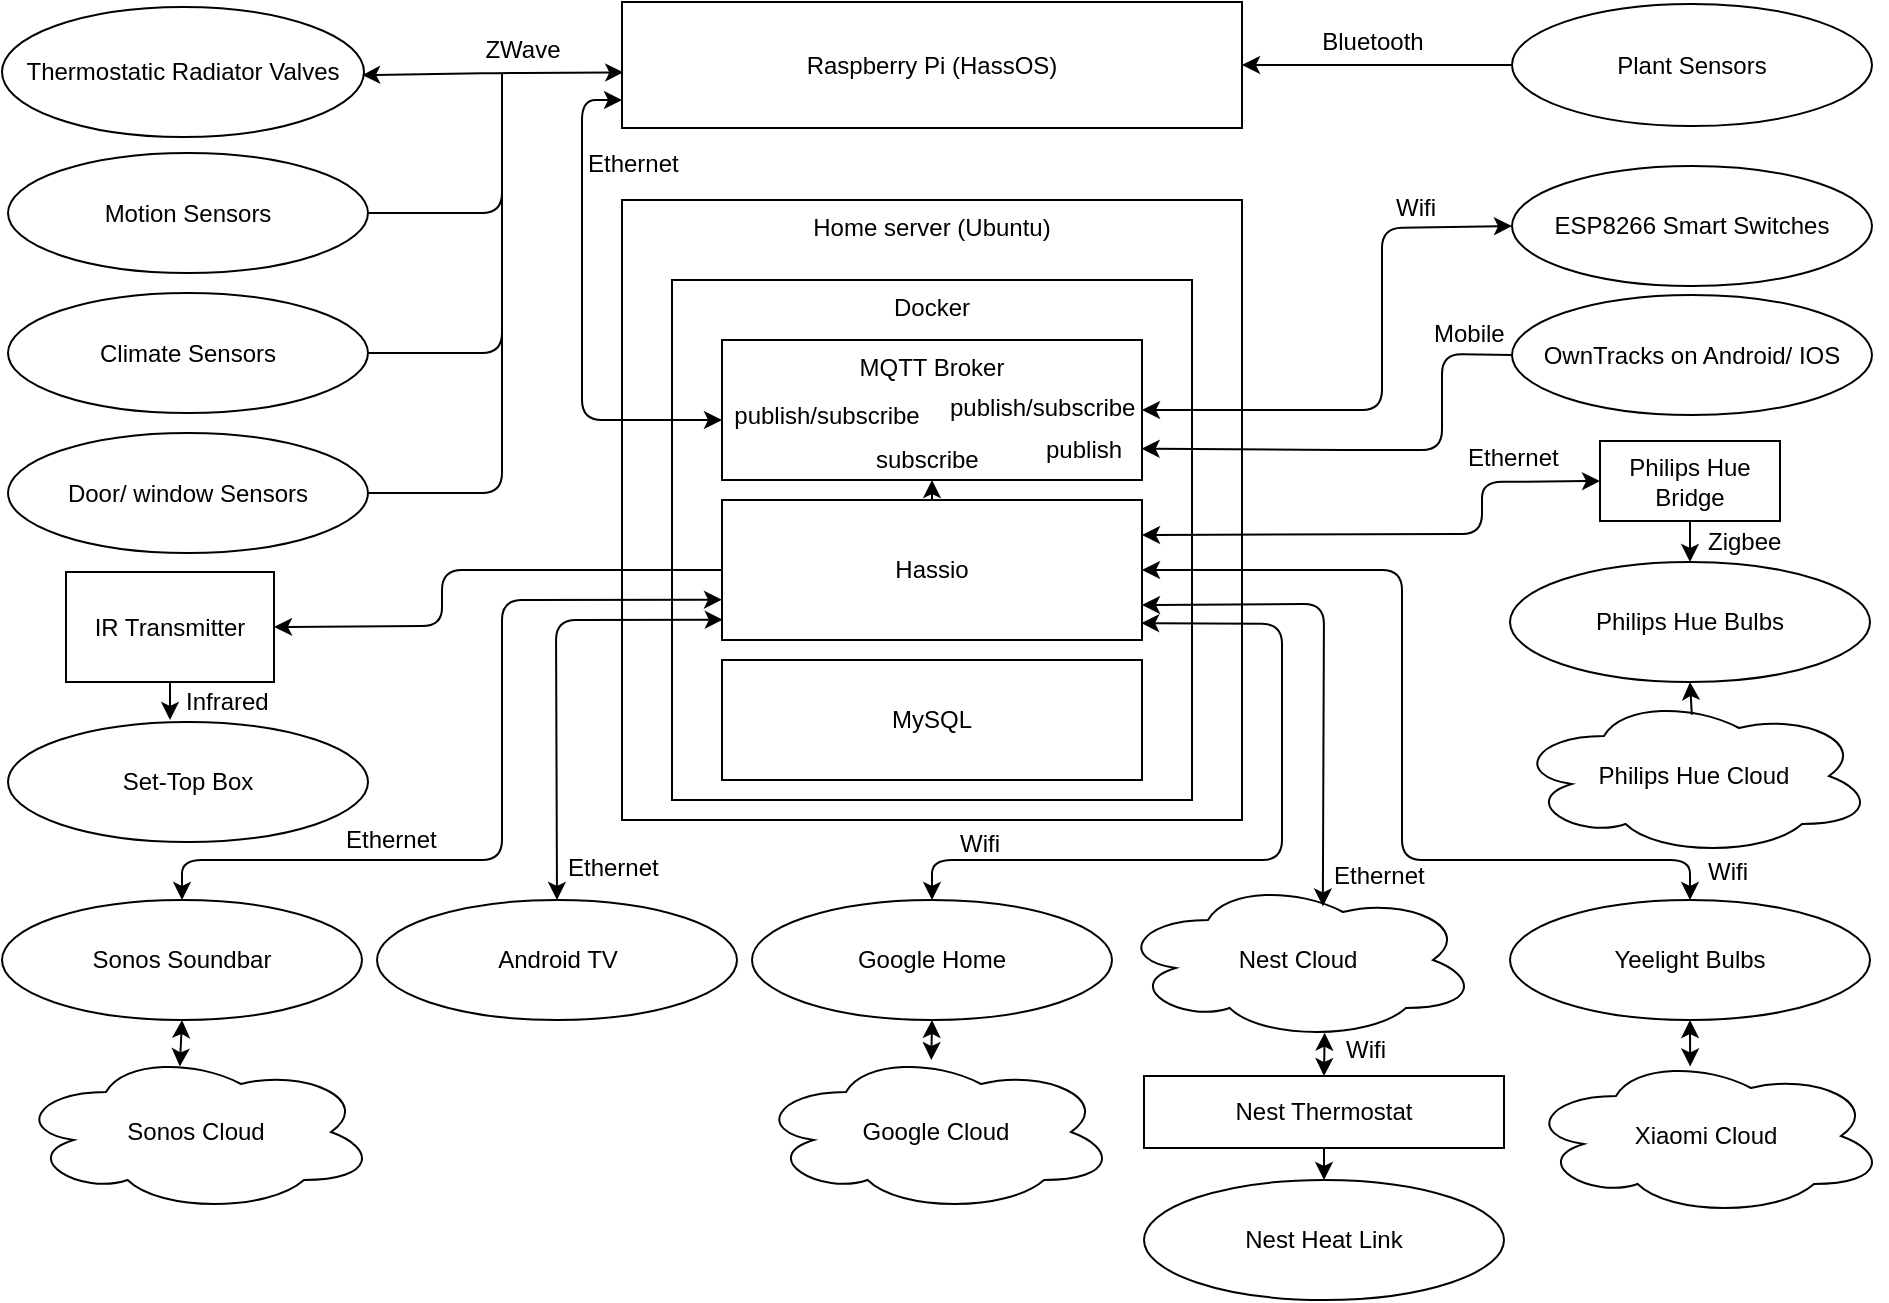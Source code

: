 <mxfile version="10.7.3" type="device"><diagram id="NNPNPeUko9p4HXI2ztTW" name="Page-1"><mxGraphModel dx="961" dy="493" grid="1" gridSize="10" guides="1" tooltips="1" connect="1" arrows="1" fold="1" page="1" pageScale="1" pageWidth="826" pageHeight="1169" math="0" shadow="0"><root><mxCell id="0"/><mxCell id="1" parent="0"/><mxCell id="KnLTxiWN3YqVH1nV81MG-20" value="" style="group" vertex="1" connectable="0" parent="1"><mxGeometry x="340" y="130" width="310" height="330" as="geometry"/></mxCell><mxCell id="KnLTxiWN3YqVH1nV81MG-18" value="" style="group" vertex="1" connectable="0" parent="KnLTxiWN3YqVH1nV81MG-20"><mxGeometry width="310" height="330" as="geometry"/></mxCell><mxCell id="KnLTxiWN3YqVH1nV81MG-66" value="" style="group" vertex="1" connectable="0" parent="KnLTxiWN3YqVH1nV81MG-18"><mxGeometry y="20" width="310" height="310" as="geometry"/></mxCell><mxCell id="KnLTxiWN3YqVH1nV81MG-2" value="&lt;div style=&quot;text-align: center&quot;&gt;&lt;span&gt;Home server (Ubuntu)&lt;/span&gt;&lt;/div&gt;" style="rounded=0;whiteSpace=wrap;html=1;align=center;verticalAlign=top;" vertex="1" parent="KnLTxiWN3YqVH1nV81MG-66"><mxGeometry width="310" height="310" as="geometry"/></mxCell><mxCell id="KnLTxiWN3YqVH1nV81MG-9" value="Docker" style="whiteSpace=wrap;html=1;aspect=fixed;align=center;verticalAlign=top;" vertex="1" parent="KnLTxiWN3YqVH1nV81MG-66"><mxGeometry x="25" y="40" width="260" height="260" as="geometry"/></mxCell><mxCell id="KnLTxiWN3YqVH1nV81MG-7" value="Hassio&lt;br&gt;" style="rounded=0;whiteSpace=wrap;html=1;align=center;" vertex="1" parent="KnLTxiWN3YqVH1nV81MG-66"><mxGeometry x="50" y="150" width="210" height="70" as="geometry"/></mxCell><mxCell id="KnLTxiWN3YqVH1nV81MG-10" value="MQTT Broker" style="rounded=0;whiteSpace=wrap;html=1;align=center;verticalAlign=top;" vertex="1" parent="KnLTxiWN3YqVH1nV81MG-66"><mxGeometry x="50" y="70" width="210" height="70" as="geometry"/></mxCell><mxCell id="KnLTxiWN3YqVH1nV81MG-12" value="MySQL" style="rounded=0;whiteSpace=wrap;html=1;align=center;" vertex="1" parent="KnLTxiWN3YqVH1nV81MG-66"><mxGeometry x="50" y="230" width="210" height="60" as="geometry"/></mxCell><mxCell id="KnLTxiWN3YqVH1nV81MG-118" value="" style="endArrow=classic;html=1;entryX=0.5;entryY=1;entryDx=0;entryDy=0;exitX=0.5;exitY=0;exitDx=0;exitDy=0;" edge="1" parent="KnLTxiWN3YqVH1nV81MG-66" source="KnLTxiWN3YqVH1nV81MG-7" target="KnLTxiWN3YqVH1nV81MG-10"><mxGeometry width="50" height="50" relative="1" as="geometry"><mxPoint x="-310" y="580" as="sourcePoint"/><mxPoint x="-260" y="530" as="targetPoint"/></mxGeometry></mxCell><mxCell id="KnLTxiWN3YqVH1nV81MG-120" value="subscribe" style="text;html=1;resizable=0;points=[];autosize=1;align=left;verticalAlign=top;spacingTop=-4;" vertex="1" parent="KnLTxiWN3YqVH1nV81MG-66"><mxGeometry x="125" y="120" width="70" height="20" as="geometry"/></mxCell><mxCell id="KnLTxiWN3YqVH1nV81MG-78" value="publish/subscribe" style="text;html=1;direction=south;" vertex="1" parent="KnLTxiWN3YqVH1nV81MG-66"><mxGeometry x="162" y="90" width="98" height="24" as="geometry"/></mxCell><mxCell id="KnLTxiWN3YqVH1nV81MG-117" value="Ethernet" style="text;html=1;resizable=0;points=[];autosize=1;align=left;verticalAlign=top;spacingTop=-4;" vertex="1" parent="KnLTxiWN3YqVH1nV81MG-18"><mxGeometry x="-19" y="-8" width="60" height="20" as="geometry"/></mxCell><mxCell id="KnLTxiWN3YqVH1nV81MG-22" value="" style="endArrow=classic;html=1;startArrow=classic;startFill=1;endFill=1;" edge="1" parent="1"><mxGeometry width="50" height="50" relative="1" as="geometry"><mxPoint x="390" y="260" as="sourcePoint"/><mxPoint x="340" y="100" as="targetPoint"/><Array as="points"><mxPoint x="320" y="260"/><mxPoint x="320" y="100"/></Array></mxGeometry></mxCell><mxCell id="KnLTxiWN3YqVH1nV81MG-32" value="publish/subscribe" style="text;html=1;resizable=0;points=[];align=center;verticalAlign=middle;labelBackgroundColor=#ffffff;" vertex="1" connectable="0" parent="KnLTxiWN3YqVH1nV81MG-22"><mxGeometry x="0.366" y="1" relative="1" as="geometry"><mxPoint x="123" y="99" as="offset"/></mxGeometry></mxCell><mxCell id="KnLTxiWN3YqVH1nV81MG-24" value="Motion Sensors" style="ellipse;whiteSpace=wrap;html=1;align=center;" vertex="1" parent="1"><mxGeometry x="33" y="126.5" width="180" height="60" as="geometry"/></mxCell><mxCell id="KnLTxiWN3YqVH1nV81MG-25" value="Thermostatic Radiator Valves" style="ellipse;whiteSpace=wrap;html=1;align=center;" vertex="1" parent="1"><mxGeometry x="30" y="53.5" width="181" height="65" as="geometry"/></mxCell><mxCell id="KnLTxiWN3YqVH1nV81MG-26" value="Door/ window Sensors" style="ellipse;whiteSpace=wrap;html=1;align=center;" vertex="1" parent="1"><mxGeometry x="33" y="266.5" width="180" height="60" as="geometry"/></mxCell><mxCell id="KnLTxiWN3YqVH1nV81MG-27" value="Climate Sensors" style="ellipse;whiteSpace=wrap;html=1;align=center;" vertex="1" parent="1"><mxGeometry x="33" y="196.5" width="180" height="60" as="geometry"/></mxCell><mxCell id="KnLTxiWN3YqVH1nV81MG-28" value="Raspberry Pi (HassOS)" style="rounded=0;whiteSpace=wrap;html=1;" vertex="1" parent="1"><mxGeometry x="340" y="51" width="310" height="63" as="geometry"/></mxCell><mxCell id="KnLTxiWN3YqVH1nV81MG-30" value="Plant Sensors" style="ellipse;whiteSpace=wrap;html=1;align=center;" vertex="1" parent="1"><mxGeometry x="785" y="52" width="180" height="61" as="geometry"/></mxCell><mxCell id="KnLTxiWN3YqVH1nV81MG-35" value="" style="endArrow=none;html=1;entryX=0;entryY=0.5;entryDx=0;entryDy=0;exitX=1;exitY=0.5;exitDx=0;exitDy=0;startArrow=classic;startFill=1;endFill=0;" edge="1" parent="1" source="KnLTxiWN3YqVH1nV81MG-28" target="KnLTxiWN3YqVH1nV81MG-30"><mxGeometry width="50" height="50" relative="1" as="geometry"><mxPoint x="730" y="-50" as="sourcePoint"/><mxPoint x="490" y="-80" as="targetPoint"/><Array as="points"/></mxGeometry></mxCell><mxCell id="KnLTxiWN3YqVH1nV81MG-38" value="Bluetooth" style="text;html=1;resizable=0;points=[];align=center;verticalAlign=middle;labelBackgroundColor=#ffffff;direction=south;" vertex="1" connectable="0" parent="KnLTxiWN3YqVH1nV81MG-35"><mxGeometry x="0.613" y="-4" relative="1" as="geometry"><mxPoint x="-44.5" y="-15.5" as="offset"/></mxGeometry></mxCell><mxCell id="KnLTxiWN3YqVH1nV81MG-37" value="ESP8266 Smart Switches" style="ellipse;whiteSpace=wrap;html=1;align=center;" vertex="1" parent="1"><mxGeometry x="785" y="133" width="180" height="60" as="geometry"/></mxCell><mxCell id="KnLTxiWN3YqVH1nV81MG-39" value="" style="endArrow=classic;html=1;entryX=1;entryY=0.5;entryDx=0;entryDy=0;exitX=0.002;exitY=0.558;exitDx=0;exitDy=0;exitPerimeter=0;startArrow=classic;startFill=1;" edge="1" parent="1" source="KnLTxiWN3YqVH1nV81MG-28"><mxGeometry width="50" height="50" relative="1" as="geometry"><mxPoint x="340" y="88" as="sourcePoint"/><mxPoint x="210.059" y="87.559" as="targetPoint"/><Array as="points"><mxPoint x="280" y="86.5"/></Array></mxGeometry></mxCell><mxCell id="KnLTxiWN3YqVH1nV81MG-46" value="ZWave" style="text;html=1;resizable=0;points=[];align=center;verticalAlign=middle;labelBackgroundColor=#ffffff;" vertex="1" connectable="0" parent="KnLTxiWN3YqVH1nV81MG-39"><mxGeometry x="-0.552" y="4" relative="1" as="geometry"><mxPoint x="-21.5" y="-15.5" as="offset"/></mxGeometry></mxCell><mxCell id="KnLTxiWN3YqVH1nV81MG-42" value="" style="endArrow=none;html=1;entryX=1;entryY=0.5;entryDx=0;entryDy=0;endFill=0;" edge="1" parent="1" target="KnLTxiWN3YqVH1nV81MG-24"><mxGeometry width="50" height="50" relative="1" as="geometry"><mxPoint x="280" y="86.5" as="sourcePoint"/><mxPoint x="80" y="482.5" as="targetPoint"/><Array as="points"><mxPoint x="280" y="156.5"/></Array></mxGeometry></mxCell><mxCell id="KnLTxiWN3YqVH1nV81MG-43" value="" style="endArrow=none;html=1;entryX=1;entryY=0.5;entryDx=0;entryDy=0;endFill=0;" edge="1" parent="1" target="KnLTxiWN3YqVH1nV81MG-27"><mxGeometry width="50" height="50" relative="1" as="geometry"><mxPoint x="280" y="86.5" as="sourcePoint"/><mxPoint x="80" y="482.5" as="targetPoint"/><Array as="points"><mxPoint x="280" y="226.5"/></Array></mxGeometry></mxCell><mxCell id="KnLTxiWN3YqVH1nV81MG-44" value="" style="endArrow=none;html=1;entryX=1;entryY=0.5;entryDx=0;entryDy=0;startArrow=none;startFill=0;endFill=0;" edge="1" parent="1" target="KnLTxiWN3YqVH1nV81MG-26"><mxGeometry width="50" height="50" relative="1" as="geometry"><mxPoint x="280" y="86.5" as="sourcePoint"/><mxPoint x="80" y="482.5" as="targetPoint"/><Array as="points"><mxPoint x="280" y="296.5"/></Array></mxGeometry></mxCell><mxCell id="KnLTxiWN3YqVH1nV81MG-48" value="OwnTracks on Android/ IOS" style="ellipse;whiteSpace=wrap;html=1;align=center;" vertex="1" parent="1"><mxGeometry x="785" y="197.5" width="180" height="60" as="geometry"/></mxCell><mxCell id="KnLTxiWN3YqVH1nV81MG-50" value="Sonos Soundbar" style="ellipse;whiteSpace=wrap;html=1;align=center;" vertex="1" parent="1"><mxGeometry x="30" y="500" width="180" height="60" as="geometry"/></mxCell><mxCell id="KnLTxiWN3YqVH1nV81MG-51" value="Android TV" style="ellipse;whiteSpace=wrap;html=1;align=center;" vertex="1" parent="1"><mxGeometry x="217.5" y="500" width="180" height="60" as="geometry"/></mxCell><mxCell id="KnLTxiWN3YqVH1nV81MG-52" value="Google Home" style="ellipse;whiteSpace=wrap;html=1;align=center;" vertex="1" parent="1"><mxGeometry x="405" y="500" width="180" height="60" as="geometry"/></mxCell><mxCell id="KnLTxiWN3YqVH1nV81MG-53" value="Philips Hue Bulbs" style="ellipse;whiteSpace=wrap;html=1;align=center;" vertex="1" parent="1"><mxGeometry x="784" y="331" width="180" height="60" as="geometry"/></mxCell><mxCell id="KnLTxiWN3YqVH1nV81MG-54" value="Nest Cloud" style="ellipse;shape=cloud;whiteSpace=wrap;html=1;align=center;" vertex="1" parent="1"><mxGeometry x="588" y="490" width="180" height="80" as="geometry"/></mxCell><mxCell id="KnLTxiWN3YqVH1nV81MG-56" value="Nest Heat Link" style="ellipse;whiteSpace=wrap;html=1;align=center;" vertex="1" parent="1"><mxGeometry x="601" y="640" width="180" height="60" as="geometry"/></mxCell><mxCell id="KnLTxiWN3YqVH1nV81MG-58" value="Google Cloud" style="ellipse;shape=cloud;whiteSpace=wrap;html=1;align=center;" vertex="1" parent="1"><mxGeometry x="407" y="576" width="180" height="80" as="geometry"/></mxCell><mxCell id="KnLTxiWN3YqVH1nV81MG-59" value="Sonos Cloud" style="ellipse;shape=cloud;whiteSpace=wrap;html=1;align=center;" vertex="1" parent="1"><mxGeometry x="37" y="576" width="180" height="80" as="geometry"/></mxCell><mxCell id="KnLTxiWN3YqVH1nV81MG-60" value="Philips Hue Cloud" style="ellipse;shape=cloud;whiteSpace=wrap;html=1;align=center;" vertex="1" parent="1"><mxGeometry x="786" y="398" width="180" height="80" as="geometry"/></mxCell><mxCell id="KnLTxiWN3YqVH1nV81MG-61" value="Philips Hue Bridge" style="rounded=0;whiteSpace=wrap;html=1;align=center;" vertex="1" parent="1"><mxGeometry x="829" y="270.5" width="90" height="40" as="geometry"/></mxCell><mxCell id="KnLTxiWN3YqVH1nV81MG-63" value="Zigbee" style="text;html=1;resizable=0;points=[];autosize=1;align=left;verticalAlign=top;spacingTop=-4;" vertex="1" parent="1"><mxGeometry x="881" y="311" width="50" height="20" as="geometry"/></mxCell><mxCell id="KnLTxiWN3YqVH1nV81MG-67" value="" style="endArrow=classic;html=1;exitX=0.5;exitY=1;exitDx=0;exitDy=0;entryX=0.5;entryY=0;entryDx=0;entryDy=0;" edge="1" parent="1" source="KnLTxiWN3YqVH1nV81MG-61" target="KnLTxiWN3YqVH1nV81MG-53"><mxGeometry width="50" height="50" relative="1" as="geometry"><mxPoint x="550" y="821" as="sourcePoint"/><mxPoint x="600" y="771" as="targetPoint"/></mxGeometry></mxCell><mxCell id="KnLTxiWN3YqVH1nV81MG-68" value="Yeelight Bulbs" style="ellipse;whiteSpace=wrap;html=1;align=center;" vertex="1" parent="1"><mxGeometry x="784" y="500" width="180" height="60" as="geometry"/></mxCell><mxCell id="KnLTxiWN3YqVH1nV81MG-69" value="Xiaomi Cloud" style="ellipse;shape=cloud;whiteSpace=wrap;html=1;align=center;" vertex="1" parent="1"><mxGeometry x="792" y="578" width="180" height="80" as="geometry"/></mxCell><mxCell id="KnLTxiWN3YqVH1nV81MG-72" value="" style="endArrow=classic;html=1;exitX=0;exitY=0.5;exitDx=0;exitDy=0;startArrow=classic;startFill=1;entryX=1;entryY=0.5;entryDx=0;entryDy=0;" edge="1" parent="1" source="KnLTxiWN3YqVH1nV81MG-37" target="KnLTxiWN3YqVH1nV81MG-10"><mxGeometry width="50" height="50" relative="1" as="geometry"><mxPoint x="705" y="440" as="sourcePoint"/><mxPoint x="700" y="100" as="targetPoint"/><Array as="points"><mxPoint x="720" y="164"/><mxPoint x="720" y="255"/></Array></mxGeometry></mxCell><mxCell id="KnLTxiWN3YqVH1nV81MG-74" value="" style="endArrow=classic;html=1;exitX=0;exitY=0.5;exitDx=0;exitDy=0;entryX=0.999;entryY=0.776;entryDx=0;entryDy=0;entryPerimeter=0;" edge="1" parent="1" source="KnLTxiWN3YqVH1nV81MG-48" target="KnLTxiWN3YqVH1nV81MG-10"><mxGeometry width="50" height="50" relative="1" as="geometry"><mxPoint x="740" y="210" as="sourcePoint"/><mxPoint x="600" y="272" as="targetPoint"/><Array as="points"><mxPoint x="750" y="227"/><mxPoint x="750" y="275"/><mxPoint x="690" y="275"/></Array></mxGeometry></mxCell><mxCell id="KnLTxiWN3YqVH1nV81MG-79" value="publish" style="text;html=1;" vertex="1" parent="1"><mxGeometry x="550" y="261" width="48" height="24" as="geometry"/></mxCell><mxCell id="KnLTxiWN3YqVH1nV81MG-81" value="" style="endArrow=classic;html=1;entryX=0;entryY=0.5;entryDx=0;entryDy=0;exitX=1;exitY=0.25;exitDx=0;exitDy=0;startArrow=classic;startFill=1;" edge="1" parent="1" source="KnLTxiWN3YqVH1nV81MG-7" target="KnLTxiWN3YqVH1nV81MG-61"><mxGeometry width="50" height="50" relative="1" as="geometry"><mxPoint x="40" y="750" as="sourcePoint"/><mxPoint x="90" y="700" as="targetPoint"/><Array as="points"><mxPoint x="770" y="317"/><mxPoint x="770" y="291"/></Array></mxGeometry></mxCell><mxCell id="KnLTxiWN3YqVH1nV81MG-82" value="" style="endArrow=classic;html=1;exitX=0.455;exitY=0.09;exitDx=0;exitDy=0;exitPerimeter=0;entryX=0.5;entryY=1;entryDx=0;entryDy=0;startArrow=classic;startFill=1;" edge="1" parent="1" source="KnLTxiWN3YqVH1nV81MG-59" target="KnLTxiWN3YqVH1nV81MG-50"><mxGeometry width="50" height="50" relative="1" as="geometry"><mxPoint x="30" y="720" as="sourcePoint"/><mxPoint x="210" y="582" as="targetPoint"/></mxGeometry></mxCell><mxCell id="KnLTxiWN3YqVH1nV81MG-83" value="" style="endArrow=classic;html=1;exitX=0.487;exitY=0.05;exitDx=0;exitDy=0;exitPerimeter=0;entryX=0.5;entryY=1;entryDx=0;entryDy=0;startArrow=classic;startFill=1;" edge="1" parent="1" source="KnLTxiWN3YqVH1nV81MG-58" target="KnLTxiWN3YqVH1nV81MG-52"><mxGeometry width="50" height="50" relative="1" as="geometry"><mxPoint x="129.667" y="569.833" as="sourcePoint"/><mxPoint x="530" y="570" as="targetPoint"/></mxGeometry></mxCell><mxCell id="KnLTxiWN3YqVH1nV81MG-87" value="" style="endArrow=classic;html=1;exitX=0.456;exitY=0.065;exitDx=0;exitDy=0;exitPerimeter=0;entryX=0.5;entryY=1;entryDx=0;entryDy=0;startArrow=classic;startFill=1;" edge="1" parent="1" source="KnLTxiWN3YqVH1nV81MG-69" target="KnLTxiWN3YqVH1nV81MG-68"><mxGeometry width="50" height="50" relative="1" as="geometry"><mxPoint x="697.167" y="575.667" as="sourcePoint"/><mxPoint x="970" y="570" as="targetPoint"/></mxGeometry></mxCell><mxCell id="KnLTxiWN3YqVH1nV81MG-90" value="" style="endArrow=classic;html=1;exitX=0.494;exitY=0.117;exitDx=0;exitDy=0;exitPerimeter=0;entryX=0.5;entryY=1;entryDx=0;entryDy=0;" edge="1" parent="1" source="KnLTxiWN3YqVH1nV81MG-60" target="KnLTxiWN3YqVH1nV81MG-53"><mxGeometry width="50" height="50" relative="1" as="geometry"><mxPoint x="883.833" y="325.667" as="sourcePoint"/><mxPoint x="960" y="400" as="targetPoint"/></mxGeometry></mxCell><mxCell id="KnLTxiWN3YqVH1nV81MG-95" value="" style="endArrow=classic;html=1;entryX=0.5;entryY=0;entryDx=0;entryDy=0;exitX=0;exitY=0.712;exitDx=0;exitDy=0;exitPerimeter=0;startArrow=classic;startFill=1;" edge="1" parent="1" source="KnLTxiWN3YqVH1nV81MG-7" target="KnLTxiWN3YqVH1nV81MG-50"><mxGeometry width="50" height="50" relative="1" as="geometry"><mxPoint x="390" y="335" as="sourcePoint"/><mxPoint x="80" y="680" as="targetPoint"/><Array as="points"><mxPoint x="280" y="350"/><mxPoint x="280" y="480"/><mxPoint x="120" y="480"/></Array></mxGeometry></mxCell><mxCell id="KnLTxiWN3YqVH1nV81MG-96" value="" style="endArrow=classic;html=1;exitX=0.002;exitY=0.855;exitDx=0;exitDy=0;entryX=0.5;entryY=0;entryDx=0;entryDy=0;exitPerimeter=0;startArrow=classic;startFill=1;" edge="1" parent="1" source="KnLTxiWN3YqVH1nV81MG-7" target="KnLTxiWN3YqVH1nV81MG-51"><mxGeometry width="50" height="50" relative="1" as="geometry"><mxPoint x="30" y="730" as="sourcePoint"/><mxPoint x="80" y="680" as="targetPoint"/><Array as="points"><mxPoint x="307" y="360"/></Array></mxGeometry></mxCell><mxCell id="KnLTxiWN3YqVH1nV81MG-97" value="" style="endArrow=classic;html=1;entryX=0.5;entryY=0;entryDx=0;entryDy=0;exitX=0.998;exitY=0.879;exitDx=0;exitDy=0;exitPerimeter=0;startArrow=classic;startFill=1;" edge="1" parent="1" source="KnLTxiWN3YqVH1nV81MG-7" target="KnLTxiWN3YqVH1nV81MG-52"><mxGeometry width="50" height="50" relative="1" as="geometry"><mxPoint x="30" y="730" as="sourcePoint"/><mxPoint x="80" y="680" as="targetPoint"/><Array as="points"><mxPoint x="670" y="362"/><mxPoint x="670" y="480"/><mxPoint x="495" y="480"/><mxPoint x="495" y="500"/></Array></mxGeometry></mxCell><mxCell id="KnLTxiWN3YqVH1nV81MG-98" value="" style="endArrow=classic;html=1;exitX=1;exitY=0.5;exitDx=0;exitDy=0;entryX=0.5;entryY=0;entryDx=0;entryDy=0;startArrow=classic;startFill=1;" edge="1" parent="1" source="KnLTxiWN3YqVH1nV81MG-7" target="KnLTxiWN3YqVH1nV81MG-68"><mxGeometry width="50" height="50" relative="1" as="geometry"><mxPoint x="30" y="730" as="sourcePoint"/><mxPoint x="80" y="680" as="targetPoint"/><Array as="points"><mxPoint x="730" y="335"/><mxPoint x="730" y="480"/><mxPoint x="874" y="480"/></Array></mxGeometry></mxCell><mxCell id="KnLTxiWN3YqVH1nV81MG-99" value="" style="endArrow=classic;html=1;exitX=1;exitY=0.75;exitDx=0;exitDy=0;entryX=0.569;entryY=0.165;entryDx=0;entryDy=0;entryPerimeter=0;startArrow=classic;startFill=1;" edge="1" parent="1" source="KnLTxiWN3YqVH1nV81MG-7" target="KnLTxiWN3YqVH1nV81MG-54"><mxGeometry width="50" height="50" relative="1" as="geometry"><mxPoint x="30" y="730" as="sourcePoint"/><mxPoint x="80" y="680" as="targetPoint"/><Array as="points"><mxPoint x="691" y="352"/></Array></mxGeometry></mxCell><mxCell id="KnLTxiWN3YqVH1nV81MG-101" value="" style="endArrow=classic;html=1;exitX=0;exitY=0.5;exitDx=0;exitDy=0;entryX=1;entryY=0.5;entryDx=0;entryDy=0;" edge="1" parent="1" source="KnLTxiWN3YqVH1nV81MG-7" target="KnLTxiWN3YqVH1nV81MG-102"><mxGeometry width="50" height="50" relative="1" as="geometry"><mxPoint x="30" y="730" as="sourcePoint"/><mxPoint x="230" y="335" as="targetPoint"/><Array as="points"><mxPoint x="250" y="335"/><mxPoint x="250" y="363"/></Array></mxGeometry></mxCell><mxCell id="KnLTxiWN3YqVH1nV81MG-102" value="IR Transmitter" style="rounded=0;whiteSpace=wrap;html=1;align=center;" vertex="1" parent="1"><mxGeometry x="62" y="336" width="104" height="55" as="geometry"/></mxCell><mxCell id="KnLTxiWN3YqVH1nV81MG-103" value="Set-Top Box" style="ellipse;whiteSpace=wrap;html=1;align=center;" vertex="1" parent="1"><mxGeometry x="33" y="411" width="180" height="60" as="geometry"/></mxCell><mxCell id="KnLTxiWN3YqVH1nV81MG-104" value="" style="endArrow=classic;html=1;exitX=0.5;exitY=1;exitDx=0;exitDy=0;" edge="1" parent="1" source="KnLTxiWN3YqVH1nV81MG-102"><mxGeometry width="50" height="50" relative="1" as="geometry"><mxPoint x="30" y="730" as="sourcePoint"/><mxPoint x="114" y="410" as="targetPoint"/></mxGeometry></mxCell><mxCell id="KnLTxiWN3YqVH1nV81MG-105" value="Infrared" style="text;html=1;resizable=0;points=[];autosize=1;align=left;verticalAlign=top;spacingTop=-4;" vertex="1" parent="1"><mxGeometry x="120" y="391" width="60" height="20" as="geometry"/></mxCell><mxCell id="KnLTxiWN3YqVH1nV81MG-106" value="Ethernet" style="text;html=1;resizable=0;points=[];autosize=1;align=left;verticalAlign=top;spacingTop=-4;" vertex="1" parent="1"><mxGeometry x="200" y="460" width="60" height="20" as="geometry"/></mxCell><mxCell id="KnLTxiWN3YqVH1nV81MG-107" value="Ethernet" style="text;html=1;resizable=0;points=[];autosize=1;align=left;verticalAlign=top;spacingTop=-4;" vertex="1" parent="1"><mxGeometry x="311" y="474" width="60" height="20" as="geometry"/></mxCell><mxCell id="KnLTxiWN3YqVH1nV81MG-108" value="Wifi" style="text;html=1;resizable=0;points=[];autosize=1;align=left;verticalAlign=top;spacingTop=-4;" vertex="1" parent="1"><mxGeometry x="507" y="462" width="40" height="20" as="geometry"/></mxCell><mxCell id="KnLTxiWN3YqVH1nV81MG-109" value="Ethernet" style="text;html=1;resizable=0;points=[];autosize=1;align=left;verticalAlign=top;spacingTop=-4;" vertex="1" parent="1"><mxGeometry x="694" y="478" width="60" height="20" as="geometry"/></mxCell><mxCell id="KnLTxiWN3YqVH1nV81MG-110" value="Wifi" style="text;html=1;resizable=0;points=[];autosize=1;align=left;verticalAlign=top;spacingTop=-4;" vertex="1" parent="1"><mxGeometry x="881.167" y="476" width="40" height="20" as="geometry"/></mxCell><mxCell id="KnLTxiWN3YqVH1nV81MG-111" value="Wifi" style="text;html=1;resizable=0;points=[];autosize=1;align=left;verticalAlign=top;spacingTop=-4;" vertex="1" parent="1"><mxGeometry x="700.167" y="564.5" width="40" height="20" as="geometry"/></mxCell><mxCell id="KnLTxiWN3YqVH1nV81MG-114" value="Wifi" style="text;html=1;resizable=0;points=[];autosize=1;align=left;verticalAlign=top;spacingTop=-4;" vertex="1" parent="1"><mxGeometry x="725.167" y="144" width="40" height="20" as="geometry"/></mxCell><mxCell id="KnLTxiWN3YqVH1nV81MG-115" value="Mobile" style="text;html=1;resizable=0;points=[];autosize=1;align=left;verticalAlign=top;spacingTop=-4;" vertex="1" parent="1"><mxGeometry x="744.167" y="206.5" width="50" height="20" as="geometry"/></mxCell><mxCell id="KnLTxiWN3YqVH1nV81MG-116" value="Ethernet" style="text;html=1;resizable=0;points=[];autosize=1;align=left;verticalAlign=top;spacingTop=-4;" vertex="1" parent="1"><mxGeometry x="761" y="269" width="60" height="20" as="geometry"/></mxCell><mxCell id="KnLTxiWN3YqVH1nV81MG-122" value="&lt;span&gt;Nest Thermostat&lt;/span&gt;" style="rounded=0;whiteSpace=wrap;html=1;align=center;" vertex="1" parent="1"><mxGeometry x="601" y="588" width="180" height="36" as="geometry"/></mxCell><mxCell id="KnLTxiWN3YqVH1nV81MG-123" value="" style="endArrow=classic;html=1;exitX=0.574;exitY=0.954;exitDx=0;exitDy=0;exitPerimeter=0;entryX=0.5;entryY=0;entryDx=0;entryDy=0;startArrow=classic;startFill=1;" edge="1" parent="1" source="KnLTxiWN3YqVH1nV81MG-54" target="KnLTxiWN3YqVH1nV81MG-122"><mxGeometry width="50" height="50" relative="1" as="geometry"><mxPoint x="30" y="770" as="sourcePoint"/><mxPoint x="690" y="584" as="targetPoint"/></mxGeometry></mxCell><mxCell id="KnLTxiWN3YqVH1nV81MG-128" value="" style="endArrow=classic;html=1;exitX=0.5;exitY=1;exitDx=0;exitDy=0;entryX=0.5;entryY=0;entryDx=0;entryDy=0;" edge="1" parent="1" source="KnLTxiWN3YqVH1nV81MG-122" target="KnLTxiWN3YqVH1nV81MG-56"><mxGeometry width="50" height="50" relative="1" as="geometry"><mxPoint x="701.333" y="576.333" as="sourcePoint"/><mxPoint x="701" y="594" as="targetPoint"/></mxGeometry></mxCell></root></mxGraphModel></diagram></mxfile>